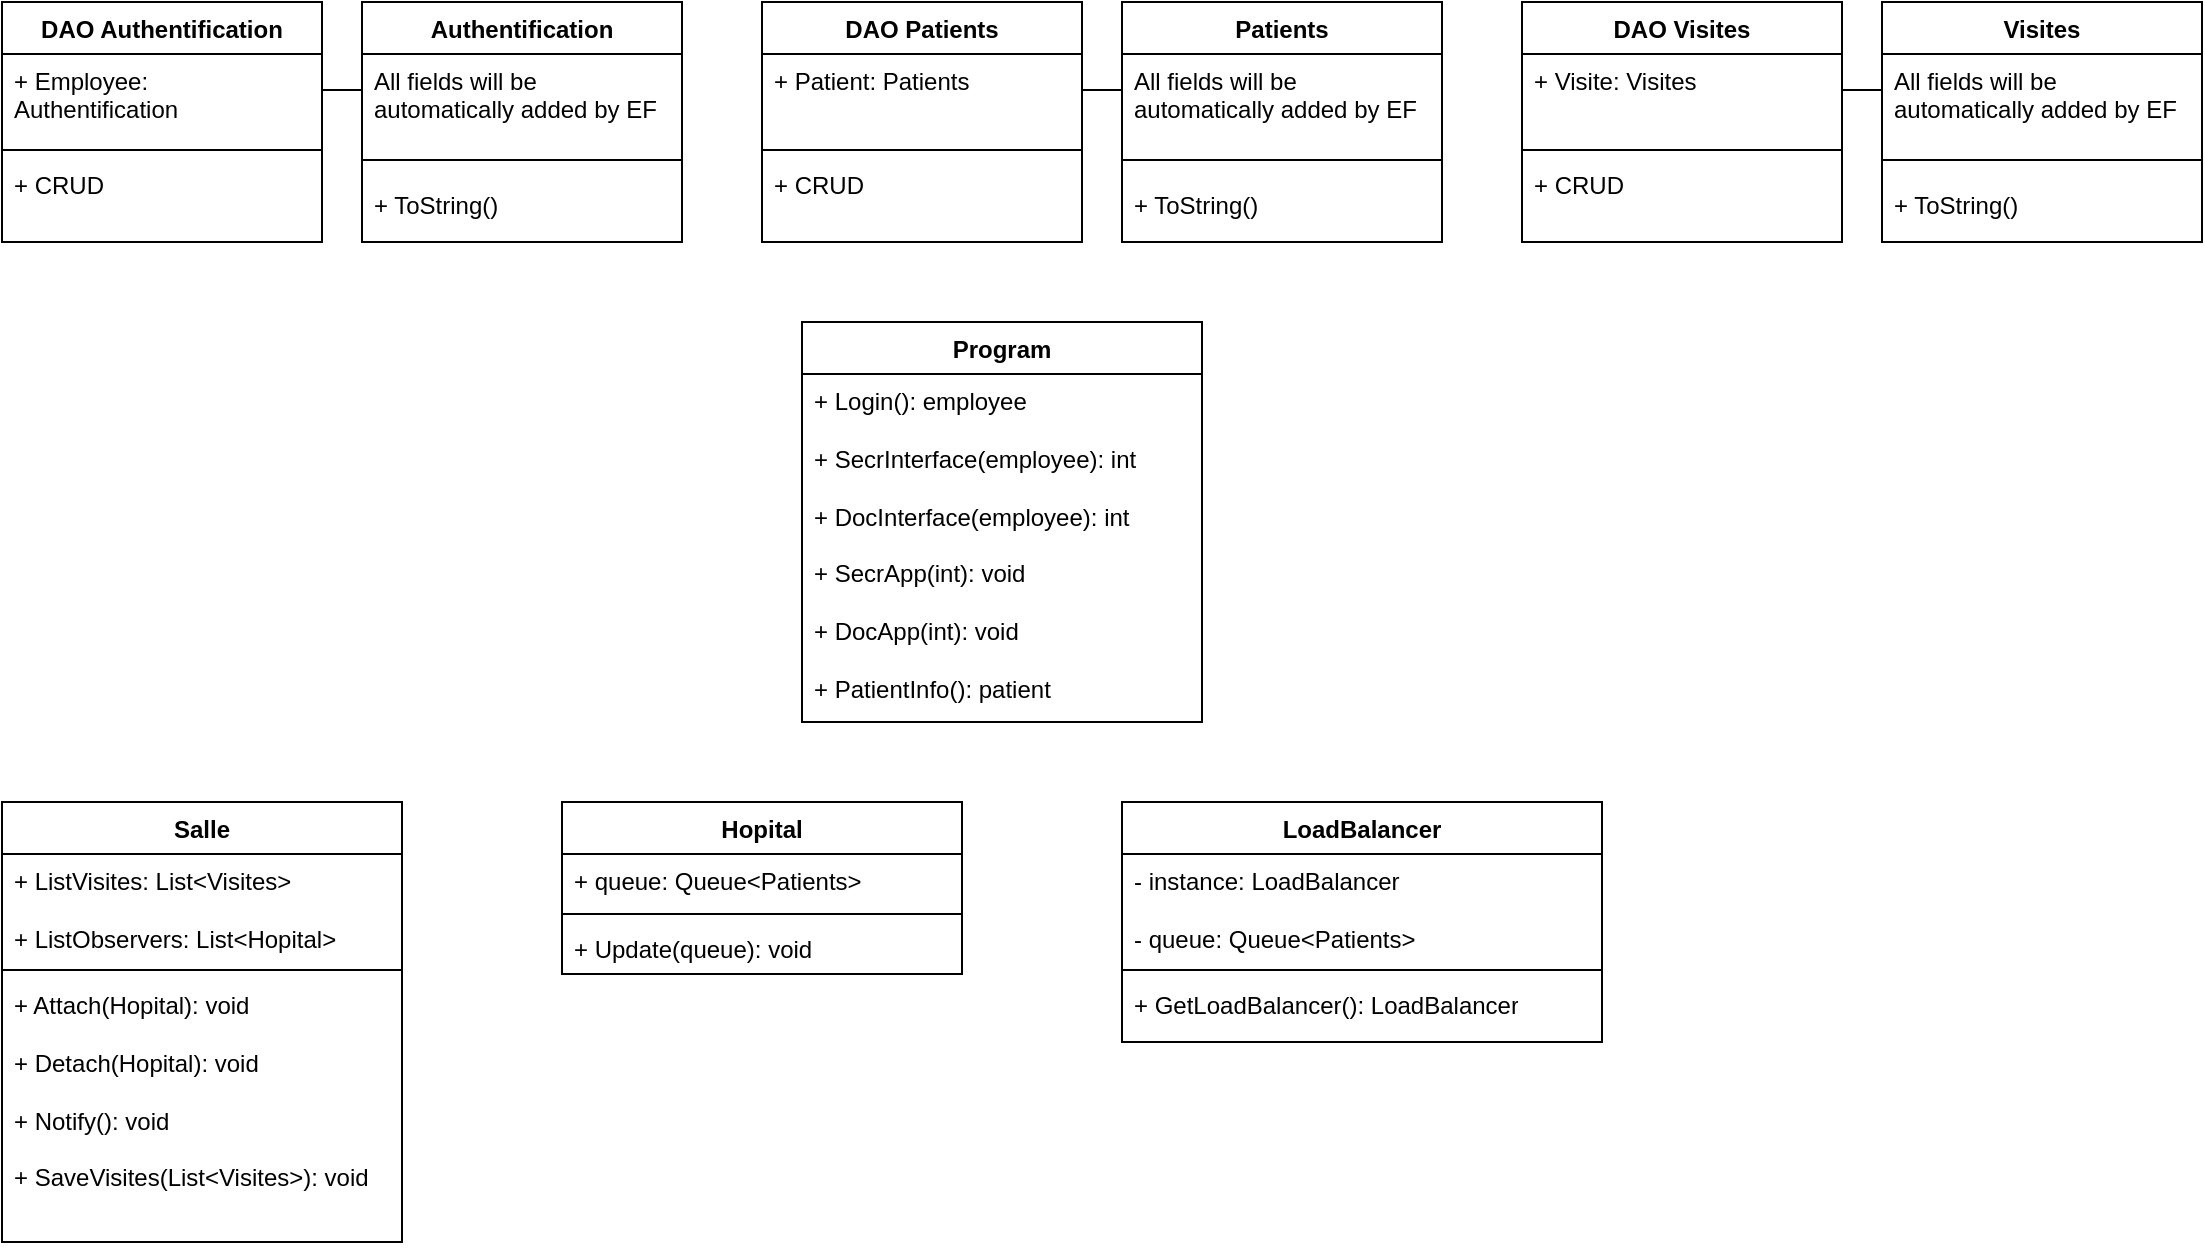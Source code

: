 <mxfile version="21.6.5" type="github">
  <diagram name="Page-1" id="2J_7a3xgTHMmJyV9-Q0-">
    <mxGraphModel dx="1050" dy="534" grid="1" gridSize="10" guides="1" tooltips="1" connect="1" arrows="1" fold="1" page="1" pageScale="1" pageWidth="1169" pageHeight="827" math="0" shadow="0">
      <root>
        <mxCell id="0" />
        <mxCell id="1" parent="0" />
        <mxCell id="96zS_yrBO5pZcuRgu4h7-1" value="Authentification" style="swimlane;fontStyle=1;align=center;verticalAlign=top;childLayout=stackLayout;horizontal=1;startSize=26;horizontalStack=0;resizeParent=1;resizeParentMax=0;resizeLast=0;collapsible=1;marginBottom=0;whiteSpace=wrap;html=1;" vertex="1" parent="1">
          <mxGeometry x="220" y="40" width="160" height="120" as="geometry" />
        </mxCell>
        <mxCell id="96zS_yrBO5pZcuRgu4h7-2" value="All fields will be automatically added by EF" style="text;strokeColor=none;fillColor=none;align=left;verticalAlign=top;spacingLeft=4;spacingRight=4;overflow=hidden;rotatable=0;points=[[0,0.5],[1,0.5]];portConstraint=eastwest;whiteSpace=wrap;html=1;" vertex="1" parent="96zS_yrBO5pZcuRgu4h7-1">
          <mxGeometry y="26" width="160" height="44" as="geometry" />
        </mxCell>
        <mxCell id="96zS_yrBO5pZcuRgu4h7-3" value="" style="line;strokeWidth=1;fillColor=none;align=left;verticalAlign=middle;spacingTop=-1;spacingLeft=3;spacingRight=3;rotatable=0;labelPosition=right;points=[];portConstraint=eastwest;strokeColor=inherit;" vertex="1" parent="96zS_yrBO5pZcuRgu4h7-1">
          <mxGeometry y="70" width="160" height="18" as="geometry" />
        </mxCell>
        <mxCell id="96zS_yrBO5pZcuRgu4h7-4" value="+ ToString()" style="text;strokeColor=none;fillColor=none;align=left;verticalAlign=top;spacingLeft=4;spacingRight=4;overflow=hidden;rotatable=0;points=[[0,0.5],[1,0.5]];portConstraint=eastwest;whiteSpace=wrap;html=1;" vertex="1" parent="96zS_yrBO5pZcuRgu4h7-1">
          <mxGeometry y="88" width="160" height="32" as="geometry" />
        </mxCell>
        <mxCell id="96zS_yrBO5pZcuRgu4h7-9" value="DAO Authentification" style="swimlane;fontStyle=1;align=center;verticalAlign=top;childLayout=stackLayout;horizontal=1;startSize=26;horizontalStack=0;resizeParent=1;resizeParentMax=0;resizeLast=0;collapsible=1;marginBottom=0;whiteSpace=wrap;html=1;" vertex="1" parent="1">
          <mxGeometry x="40" y="40" width="160" height="120" as="geometry" />
        </mxCell>
        <mxCell id="96zS_yrBO5pZcuRgu4h7-10" value="+ Employee: Authentification" style="text;strokeColor=none;fillColor=none;align=left;verticalAlign=top;spacingLeft=4;spacingRight=4;overflow=hidden;rotatable=0;points=[[0,0.5],[1,0.5]];portConstraint=eastwest;whiteSpace=wrap;html=1;" vertex="1" parent="96zS_yrBO5pZcuRgu4h7-9">
          <mxGeometry y="26" width="160" height="44" as="geometry" />
        </mxCell>
        <mxCell id="96zS_yrBO5pZcuRgu4h7-11" value="" style="line;strokeWidth=1;fillColor=none;align=left;verticalAlign=middle;spacingTop=-1;spacingLeft=3;spacingRight=3;rotatable=0;labelPosition=right;points=[];portConstraint=eastwest;strokeColor=inherit;" vertex="1" parent="96zS_yrBO5pZcuRgu4h7-9">
          <mxGeometry y="70" width="160" height="8" as="geometry" />
        </mxCell>
        <mxCell id="96zS_yrBO5pZcuRgu4h7-12" value="+ CRUD" style="text;strokeColor=none;fillColor=none;align=left;verticalAlign=top;spacingLeft=4;spacingRight=4;overflow=hidden;rotatable=0;points=[[0,0.5],[1,0.5]];portConstraint=eastwest;whiteSpace=wrap;html=1;" vertex="1" parent="96zS_yrBO5pZcuRgu4h7-9">
          <mxGeometry y="78" width="160" height="42" as="geometry" />
        </mxCell>
        <mxCell id="96zS_yrBO5pZcuRgu4h7-13" value="Patients" style="swimlane;fontStyle=1;align=center;verticalAlign=top;childLayout=stackLayout;horizontal=1;startSize=26;horizontalStack=0;resizeParent=1;resizeParentMax=0;resizeLast=0;collapsible=1;marginBottom=0;whiteSpace=wrap;html=1;" vertex="1" parent="1">
          <mxGeometry x="600" y="40" width="160" height="120" as="geometry" />
        </mxCell>
        <mxCell id="96zS_yrBO5pZcuRgu4h7-14" value="All fields will be automatically added by EF" style="text;strokeColor=none;fillColor=none;align=left;verticalAlign=top;spacingLeft=4;spacingRight=4;overflow=hidden;rotatable=0;points=[[0,0.5],[1,0.5]];portConstraint=eastwest;whiteSpace=wrap;html=1;" vertex="1" parent="96zS_yrBO5pZcuRgu4h7-13">
          <mxGeometry y="26" width="160" height="44" as="geometry" />
        </mxCell>
        <mxCell id="96zS_yrBO5pZcuRgu4h7-15" value="" style="line;strokeWidth=1;fillColor=none;align=left;verticalAlign=middle;spacingTop=-1;spacingLeft=3;spacingRight=3;rotatable=0;labelPosition=right;points=[];portConstraint=eastwest;strokeColor=inherit;" vertex="1" parent="96zS_yrBO5pZcuRgu4h7-13">
          <mxGeometry y="70" width="160" height="18" as="geometry" />
        </mxCell>
        <mxCell id="96zS_yrBO5pZcuRgu4h7-16" value="+ ToString()" style="text;strokeColor=none;fillColor=none;align=left;verticalAlign=top;spacingLeft=4;spacingRight=4;overflow=hidden;rotatable=0;points=[[0,0.5],[1,0.5]];portConstraint=eastwest;whiteSpace=wrap;html=1;" vertex="1" parent="96zS_yrBO5pZcuRgu4h7-13">
          <mxGeometry y="88" width="160" height="32" as="geometry" />
        </mxCell>
        <mxCell id="96zS_yrBO5pZcuRgu4h7-17" value="DAO Patients" style="swimlane;fontStyle=1;align=center;verticalAlign=top;childLayout=stackLayout;horizontal=1;startSize=26;horizontalStack=0;resizeParent=1;resizeParentMax=0;resizeLast=0;collapsible=1;marginBottom=0;whiteSpace=wrap;html=1;" vertex="1" parent="1">
          <mxGeometry x="420" y="40" width="160" height="120" as="geometry" />
        </mxCell>
        <mxCell id="96zS_yrBO5pZcuRgu4h7-18" value="+ Patient: Patients" style="text;strokeColor=none;fillColor=none;align=left;verticalAlign=top;spacingLeft=4;spacingRight=4;overflow=hidden;rotatable=0;points=[[0,0.5],[1,0.5]];portConstraint=eastwest;whiteSpace=wrap;html=1;" vertex="1" parent="96zS_yrBO5pZcuRgu4h7-17">
          <mxGeometry y="26" width="160" height="44" as="geometry" />
        </mxCell>
        <mxCell id="96zS_yrBO5pZcuRgu4h7-19" value="" style="line;strokeWidth=1;fillColor=none;align=left;verticalAlign=middle;spacingTop=-1;spacingLeft=3;spacingRight=3;rotatable=0;labelPosition=right;points=[];portConstraint=eastwest;strokeColor=inherit;" vertex="1" parent="96zS_yrBO5pZcuRgu4h7-17">
          <mxGeometry y="70" width="160" height="8" as="geometry" />
        </mxCell>
        <mxCell id="96zS_yrBO5pZcuRgu4h7-20" value="+ CRUD" style="text;strokeColor=none;fillColor=none;align=left;verticalAlign=top;spacingLeft=4;spacingRight=4;overflow=hidden;rotatable=0;points=[[0,0.5],[1,0.5]];portConstraint=eastwest;whiteSpace=wrap;html=1;" vertex="1" parent="96zS_yrBO5pZcuRgu4h7-17">
          <mxGeometry y="78" width="160" height="42" as="geometry" />
        </mxCell>
        <mxCell id="96zS_yrBO5pZcuRgu4h7-21" value="Visites" style="swimlane;fontStyle=1;align=center;verticalAlign=top;childLayout=stackLayout;horizontal=1;startSize=26;horizontalStack=0;resizeParent=1;resizeParentMax=0;resizeLast=0;collapsible=1;marginBottom=0;whiteSpace=wrap;html=1;" vertex="1" parent="1">
          <mxGeometry x="980" y="40" width="160" height="120" as="geometry" />
        </mxCell>
        <mxCell id="96zS_yrBO5pZcuRgu4h7-22" value="All fields will be automatically added by EF" style="text;strokeColor=none;fillColor=none;align=left;verticalAlign=top;spacingLeft=4;spacingRight=4;overflow=hidden;rotatable=0;points=[[0,0.5],[1,0.5]];portConstraint=eastwest;whiteSpace=wrap;html=1;" vertex="1" parent="96zS_yrBO5pZcuRgu4h7-21">
          <mxGeometry y="26" width="160" height="44" as="geometry" />
        </mxCell>
        <mxCell id="96zS_yrBO5pZcuRgu4h7-23" value="" style="line;strokeWidth=1;fillColor=none;align=left;verticalAlign=middle;spacingTop=-1;spacingLeft=3;spacingRight=3;rotatable=0;labelPosition=right;points=[];portConstraint=eastwest;strokeColor=inherit;" vertex="1" parent="96zS_yrBO5pZcuRgu4h7-21">
          <mxGeometry y="70" width="160" height="18" as="geometry" />
        </mxCell>
        <mxCell id="96zS_yrBO5pZcuRgu4h7-24" value="+ ToString()" style="text;strokeColor=none;fillColor=none;align=left;verticalAlign=top;spacingLeft=4;spacingRight=4;overflow=hidden;rotatable=0;points=[[0,0.5],[1,0.5]];portConstraint=eastwest;whiteSpace=wrap;html=1;" vertex="1" parent="96zS_yrBO5pZcuRgu4h7-21">
          <mxGeometry y="88" width="160" height="32" as="geometry" />
        </mxCell>
        <mxCell id="96zS_yrBO5pZcuRgu4h7-25" value="DAO Visites" style="swimlane;fontStyle=1;align=center;verticalAlign=top;childLayout=stackLayout;horizontal=1;startSize=26;horizontalStack=0;resizeParent=1;resizeParentMax=0;resizeLast=0;collapsible=1;marginBottom=0;whiteSpace=wrap;html=1;" vertex="1" parent="1">
          <mxGeometry x="800" y="40" width="160" height="120" as="geometry" />
        </mxCell>
        <mxCell id="96zS_yrBO5pZcuRgu4h7-26" value="+ Visite: Visites" style="text;strokeColor=none;fillColor=none;align=left;verticalAlign=top;spacingLeft=4;spacingRight=4;overflow=hidden;rotatable=0;points=[[0,0.5],[1,0.5]];portConstraint=eastwest;whiteSpace=wrap;html=1;" vertex="1" parent="96zS_yrBO5pZcuRgu4h7-25">
          <mxGeometry y="26" width="160" height="44" as="geometry" />
        </mxCell>
        <mxCell id="96zS_yrBO5pZcuRgu4h7-27" value="" style="line;strokeWidth=1;fillColor=none;align=left;verticalAlign=middle;spacingTop=-1;spacingLeft=3;spacingRight=3;rotatable=0;labelPosition=right;points=[];portConstraint=eastwest;strokeColor=inherit;" vertex="1" parent="96zS_yrBO5pZcuRgu4h7-25">
          <mxGeometry y="70" width="160" height="8" as="geometry" />
        </mxCell>
        <mxCell id="96zS_yrBO5pZcuRgu4h7-28" value="+ CRUD" style="text;strokeColor=none;fillColor=none;align=left;verticalAlign=top;spacingLeft=4;spacingRight=4;overflow=hidden;rotatable=0;points=[[0,0.5],[1,0.5]];portConstraint=eastwest;whiteSpace=wrap;html=1;" vertex="1" parent="96zS_yrBO5pZcuRgu4h7-25">
          <mxGeometry y="78" width="160" height="42" as="geometry" />
        </mxCell>
        <mxCell id="96zS_yrBO5pZcuRgu4h7-29" value="" style="line;strokeWidth=1;fillColor=none;align=left;verticalAlign=middle;spacingTop=-1;spacingLeft=3;spacingRight=3;rotatable=0;labelPosition=right;points=[];portConstraint=eastwest;strokeColor=inherit;" vertex="1" parent="1">
          <mxGeometry x="580" y="80" width="20" height="8" as="geometry" />
        </mxCell>
        <mxCell id="96zS_yrBO5pZcuRgu4h7-30" value="" style="line;strokeWidth=1;fillColor=none;align=left;verticalAlign=middle;spacingTop=-1;spacingLeft=3;spacingRight=3;rotatable=0;labelPosition=right;points=[];portConstraint=eastwest;strokeColor=inherit;" vertex="1" parent="1">
          <mxGeometry x="960" y="80" width="20" height="8" as="geometry" />
        </mxCell>
        <mxCell id="96zS_yrBO5pZcuRgu4h7-31" value="" style="line;strokeWidth=1;fillColor=none;align=left;verticalAlign=middle;spacingTop=-1;spacingLeft=3;spacingRight=3;rotatable=0;labelPosition=right;points=[];portConstraint=eastwest;strokeColor=inherit;" vertex="1" parent="1">
          <mxGeometry x="200" y="80" width="20" height="8" as="geometry" />
        </mxCell>
        <mxCell id="96zS_yrBO5pZcuRgu4h7-32" value="Program" style="swimlane;fontStyle=1;align=center;verticalAlign=top;childLayout=stackLayout;horizontal=1;startSize=26;horizontalStack=0;resizeParent=1;resizeParentMax=0;resizeLast=0;collapsible=1;marginBottom=0;whiteSpace=wrap;html=1;" vertex="1" parent="1">
          <mxGeometry x="440" y="200" width="200" height="200" as="geometry" />
        </mxCell>
        <mxCell id="96zS_yrBO5pZcuRgu4h7-35" value="+ Login(): employee&lt;br&gt;&lt;br&gt;+ SecrInterface(employee): int&lt;br&gt;&lt;br&gt;+ DocInterface(employee): int&lt;br&gt;&lt;br&gt;+ SecrApp(int): void&lt;br&gt;&lt;br&gt;+ DocApp(int): void&lt;br&gt;&lt;br&gt;+ PatientInfo(): patient" style="text;strokeColor=none;fillColor=none;align=left;verticalAlign=top;spacingLeft=4;spacingRight=4;overflow=hidden;rotatable=0;points=[[0,0.5],[1,0.5]];portConstraint=eastwest;whiteSpace=wrap;html=1;" vertex="1" parent="96zS_yrBO5pZcuRgu4h7-32">
          <mxGeometry y="26" width="200" height="174" as="geometry" />
        </mxCell>
        <mxCell id="96zS_yrBO5pZcuRgu4h7-36" value="Salle" style="swimlane;fontStyle=1;align=center;verticalAlign=top;childLayout=stackLayout;horizontal=1;startSize=26;horizontalStack=0;resizeParent=1;resizeParentMax=0;resizeLast=0;collapsible=1;marginBottom=0;whiteSpace=wrap;html=1;" vertex="1" parent="1">
          <mxGeometry x="40" y="440" width="200" height="220" as="geometry" />
        </mxCell>
        <mxCell id="96zS_yrBO5pZcuRgu4h7-37" value="+ ListVisites: List&amp;lt;Visites&amp;gt;&lt;br&gt;&lt;br&gt;+ ListObservers: List&amp;lt;Hopital&amp;gt;" style="text;strokeColor=none;fillColor=none;align=left;verticalAlign=top;spacingLeft=4;spacingRight=4;overflow=hidden;rotatable=0;points=[[0,0.5],[1,0.5]];portConstraint=eastwest;whiteSpace=wrap;html=1;" vertex="1" parent="96zS_yrBO5pZcuRgu4h7-36">
          <mxGeometry y="26" width="200" height="54" as="geometry" />
        </mxCell>
        <mxCell id="96zS_yrBO5pZcuRgu4h7-38" value="" style="line;strokeWidth=1;fillColor=none;align=left;verticalAlign=middle;spacingTop=-1;spacingLeft=3;spacingRight=3;rotatable=0;labelPosition=right;points=[];portConstraint=eastwest;strokeColor=inherit;" vertex="1" parent="96zS_yrBO5pZcuRgu4h7-36">
          <mxGeometry y="80" width="200" height="8" as="geometry" />
        </mxCell>
        <mxCell id="96zS_yrBO5pZcuRgu4h7-39" value="+ Attach(Hopital): void&lt;br&gt;&lt;br&gt;+ Detach(Hopital): void&lt;br&gt;&lt;br&gt;+ Notify(): void&lt;br&gt;&lt;br&gt;+ SaveVisites(List&amp;lt;Visites&amp;gt;): void" style="text;strokeColor=none;fillColor=none;align=left;verticalAlign=top;spacingLeft=4;spacingRight=4;overflow=hidden;rotatable=0;points=[[0,0.5],[1,0.5]];portConstraint=eastwest;whiteSpace=wrap;html=1;" vertex="1" parent="96zS_yrBO5pZcuRgu4h7-36">
          <mxGeometry y="88" width="200" height="132" as="geometry" />
        </mxCell>
        <mxCell id="96zS_yrBO5pZcuRgu4h7-40" value="Hopital" style="swimlane;fontStyle=1;align=center;verticalAlign=top;childLayout=stackLayout;horizontal=1;startSize=26;horizontalStack=0;resizeParent=1;resizeParentMax=0;resizeLast=0;collapsible=1;marginBottom=0;whiteSpace=wrap;html=1;" vertex="1" parent="1">
          <mxGeometry x="320" y="440" width="200" height="86" as="geometry" />
        </mxCell>
        <mxCell id="96zS_yrBO5pZcuRgu4h7-41" value="+ queue: Queue&amp;lt;Patients&amp;gt;" style="text;strokeColor=none;fillColor=none;align=left;verticalAlign=top;spacingLeft=4;spacingRight=4;overflow=hidden;rotatable=0;points=[[0,0.5],[1,0.5]];portConstraint=eastwest;whiteSpace=wrap;html=1;" vertex="1" parent="96zS_yrBO5pZcuRgu4h7-40">
          <mxGeometry y="26" width="200" height="26" as="geometry" />
        </mxCell>
        <mxCell id="96zS_yrBO5pZcuRgu4h7-42" value="" style="line;strokeWidth=1;fillColor=none;align=left;verticalAlign=middle;spacingTop=-1;spacingLeft=3;spacingRight=3;rotatable=0;labelPosition=right;points=[];portConstraint=eastwest;strokeColor=inherit;" vertex="1" parent="96zS_yrBO5pZcuRgu4h7-40">
          <mxGeometry y="52" width="200" height="8" as="geometry" />
        </mxCell>
        <mxCell id="96zS_yrBO5pZcuRgu4h7-43" value="+ Update(queue): void" style="text;strokeColor=none;fillColor=none;align=left;verticalAlign=top;spacingLeft=4;spacingRight=4;overflow=hidden;rotatable=0;points=[[0,0.5],[1,0.5]];portConstraint=eastwest;whiteSpace=wrap;html=1;" vertex="1" parent="96zS_yrBO5pZcuRgu4h7-40">
          <mxGeometry y="60" width="200" height="26" as="geometry" />
        </mxCell>
        <mxCell id="96zS_yrBO5pZcuRgu4h7-44" value="LoadBalancer" style="swimlane;fontStyle=1;align=center;verticalAlign=top;childLayout=stackLayout;horizontal=1;startSize=26;horizontalStack=0;resizeParent=1;resizeParentMax=0;resizeLast=0;collapsible=1;marginBottom=0;whiteSpace=wrap;html=1;" vertex="1" parent="1">
          <mxGeometry x="600" y="440" width="240" height="120" as="geometry" />
        </mxCell>
        <mxCell id="96zS_yrBO5pZcuRgu4h7-45" value="- instance: LoadBalancer&lt;br&gt;&lt;br&gt;- queue: Queue&amp;lt;Patients&amp;gt;" style="text;strokeColor=none;fillColor=none;align=left;verticalAlign=top;spacingLeft=4;spacingRight=4;overflow=hidden;rotatable=0;points=[[0,0.5],[1,0.5]];portConstraint=eastwest;whiteSpace=wrap;html=1;" vertex="1" parent="96zS_yrBO5pZcuRgu4h7-44">
          <mxGeometry y="26" width="240" height="54" as="geometry" />
        </mxCell>
        <mxCell id="96zS_yrBO5pZcuRgu4h7-46" value="" style="line;strokeWidth=1;fillColor=none;align=left;verticalAlign=middle;spacingTop=-1;spacingLeft=3;spacingRight=3;rotatable=0;labelPosition=right;points=[];portConstraint=eastwest;strokeColor=inherit;" vertex="1" parent="96zS_yrBO5pZcuRgu4h7-44">
          <mxGeometry y="80" width="240" height="8" as="geometry" />
        </mxCell>
        <mxCell id="96zS_yrBO5pZcuRgu4h7-47" value="+ GetLoadBalancer(): LoadBalancer" style="text;strokeColor=none;fillColor=none;align=left;verticalAlign=top;spacingLeft=4;spacingRight=4;overflow=hidden;rotatable=0;points=[[0,0.5],[1,0.5]];portConstraint=eastwest;whiteSpace=wrap;html=1;" vertex="1" parent="96zS_yrBO5pZcuRgu4h7-44">
          <mxGeometry y="88" width="240" height="32" as="geometry" />
        </mxCell>
      </root>
    </mxGraphModel>
  </diagram>
</mxfile>
